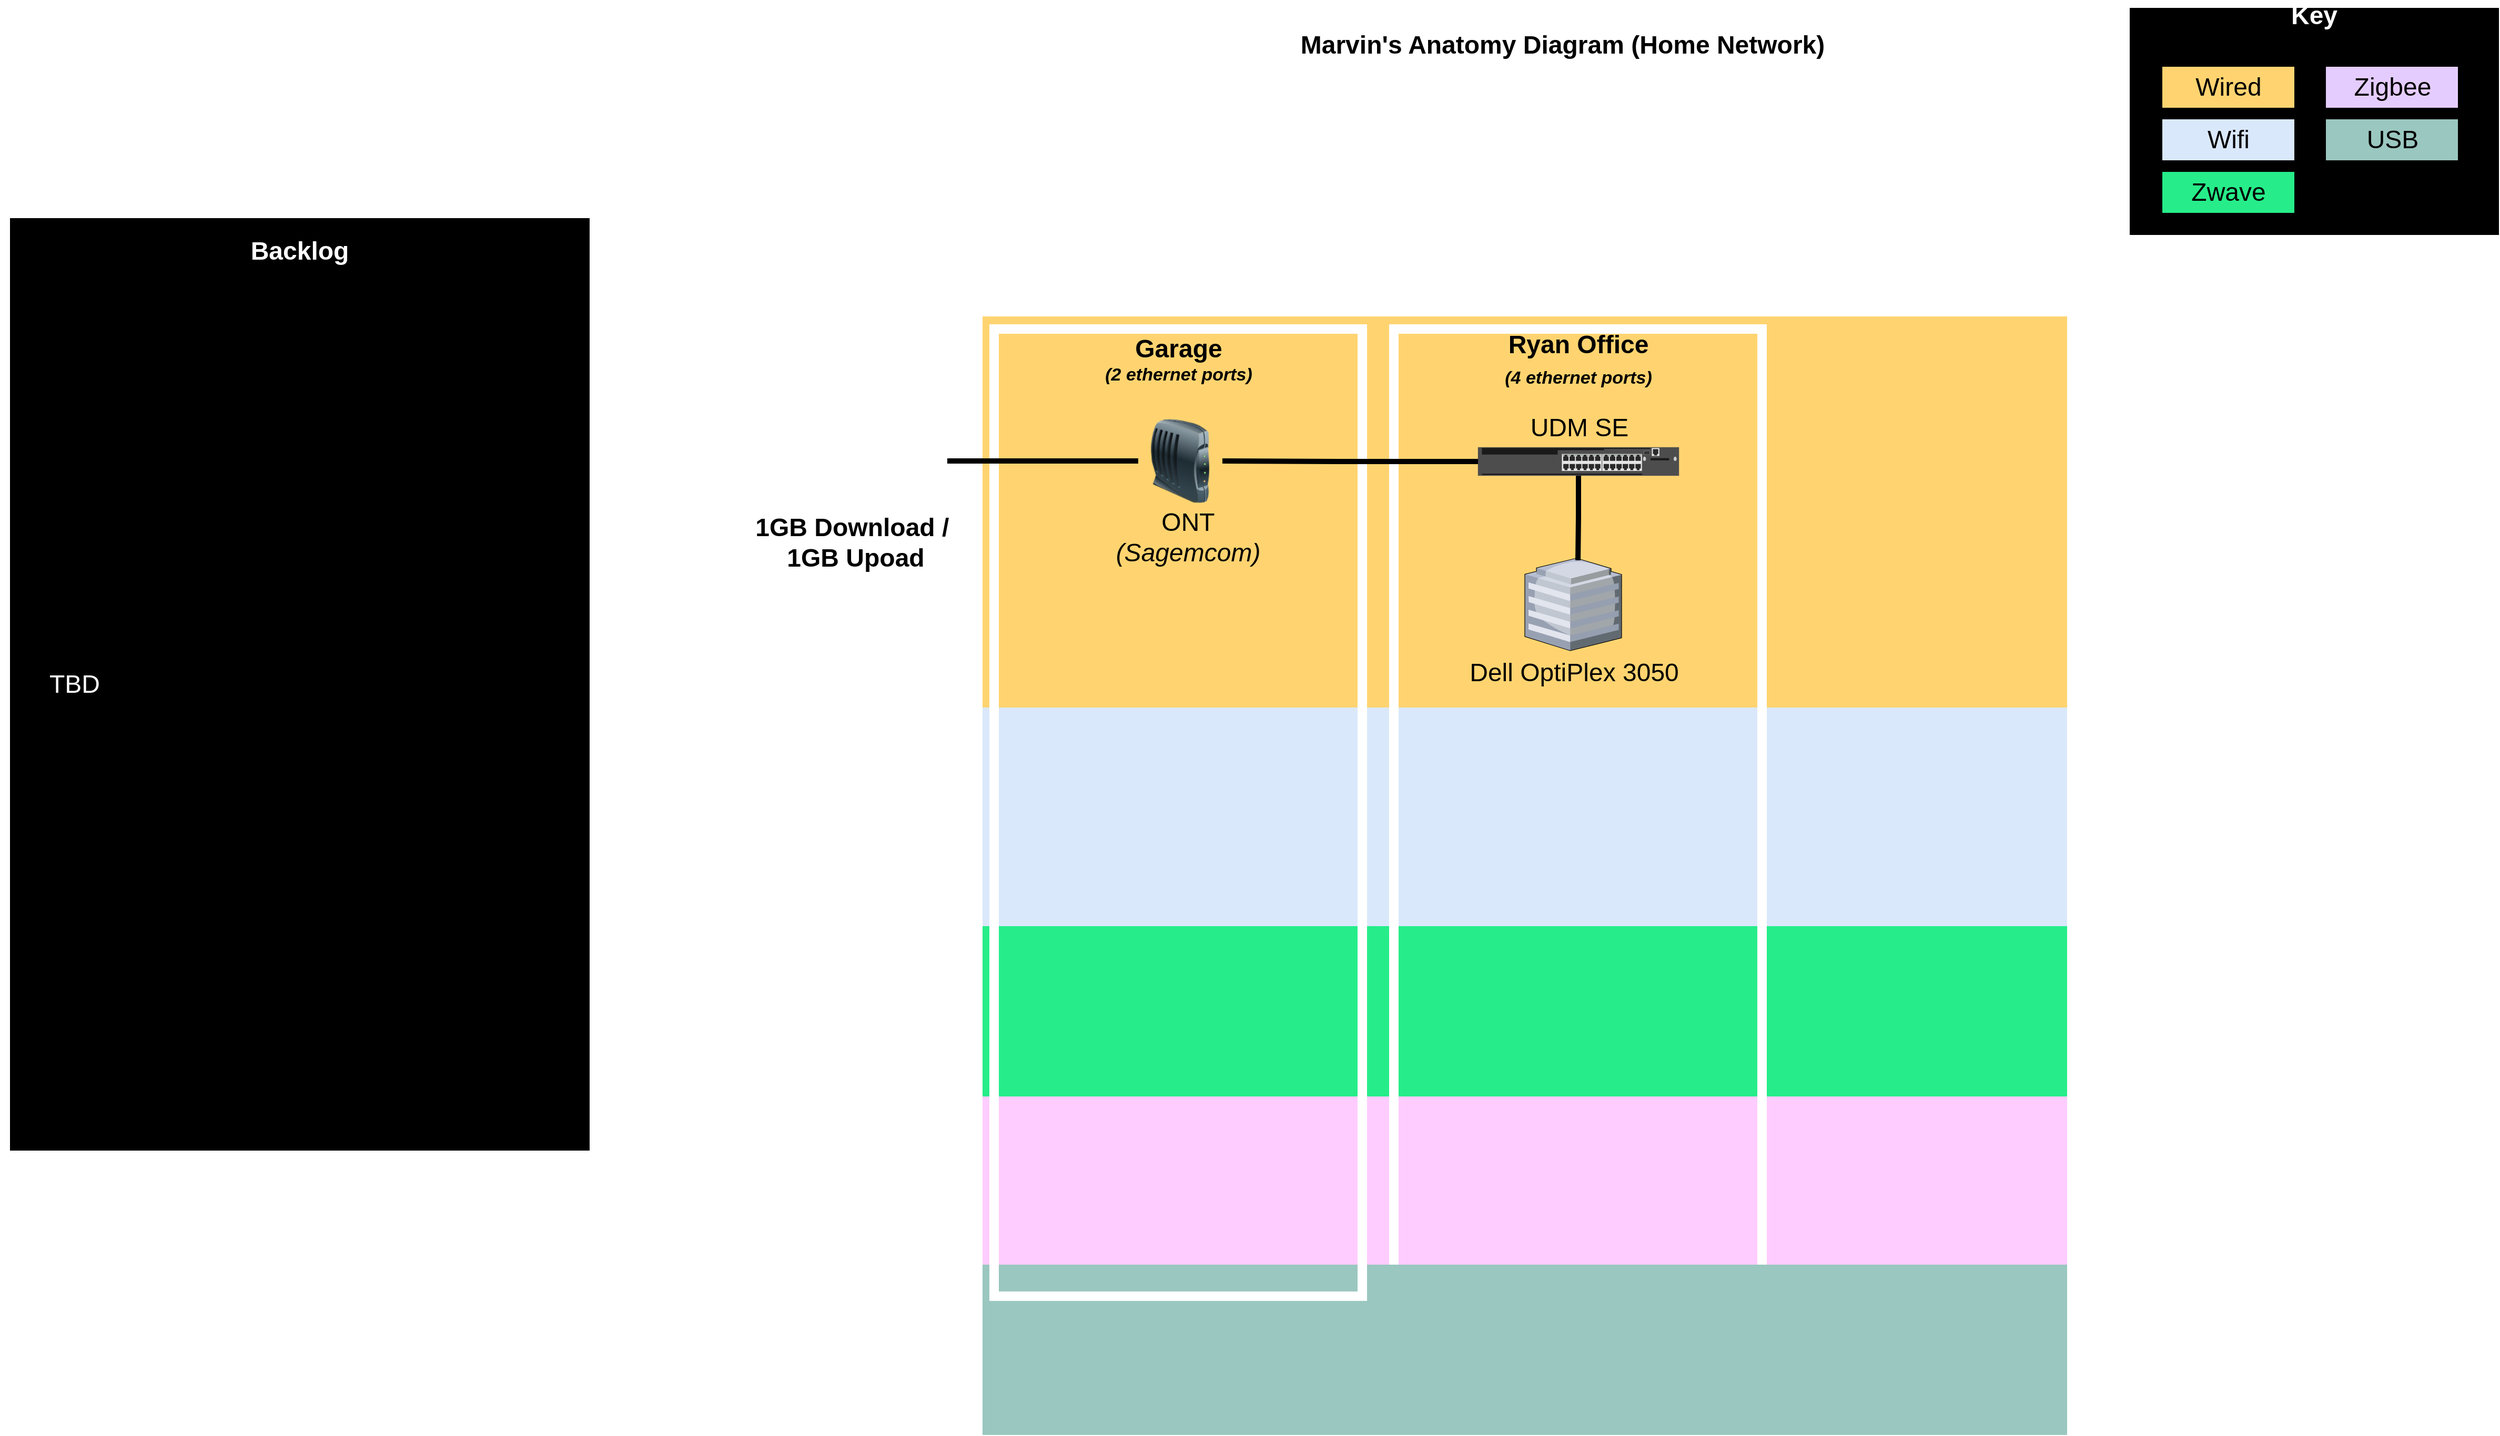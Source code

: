<mxfile version="24.0.7" type="github">
  <diagram name="Page-1" id="e3a06f82-3646-2815-327d-82caf3d4e204">
    <mxGraphModel dx="3584.5" dy="2530" grid="1" gridSize="10" guides="1" tooltips="1" connect="1" arrows="1" fold="1" page="1" pageScale="1.5" pageWidth="1169" pageHeight="826" background="none" math="0" shadow="0">
      <root>
        <mxCell id="0" style=";html=1;" />
        <mxCell id="1" style=";html=1;" parent="0" />
        <mxCell id="WdiiXtbUIXjyEcrqgwwM-25" value="" style="whiteSpace=wrap;html=1;fillColor=#FFCCFF;fontSize=14;strokeColor=none;verticalAlign=top;" parent="1" vertex="1">
          <mxGeometry x="179" y="840" width="1031" height="162" as="geometry" />
        </mxCell>
        <mxCell id="6a7d8f32e03d9370-59" value="" style="whiteSpace=wrap;html=1;fillColor=#26ED89;fontSize=14;strokeColor=none;verticalAlign=top;" parent="1" vertex="1">
          <mxGeometry x="179" y="678" width="1031" height="162" as="geometry" />
        </mxCell>
        <mxCell id="6a7d8f32e03d9370-58" value="" style="whiteSpace=wrap;html=1;fillColor=#dae8fc;fontSize=14;strokeColor=none;verticalAlign=top;" parent="1" vertex="1">
          <mxGeometry x="179" y="470" width="1031" height="208" as="geometry" />
        </mxCell>
        <mxCell id="6a7d8f32e03d9370-57" value="" style="whiteSpace=wrap;html=1;fillColor=#FFD470;gradientColor=none;fontSize=14;strokeColor=none;verticalAlign=top;" parent="1" vertex="1">
          <mxGeometry x="179" y="98" width="1031" height="372" as="geometry" />
        </mxCell>
        <mxCell id="WdiiXtbUIXjyEcrqgwwM-15" value="&lt;div&gt;&lt;font style=&quot;font-size: 24px;&quot;&gt;&lt;br&gt;&lt;/font&gt;&lt;/div&gt;" style="rounded=0;whiteSpace=wrap;html=1;fillColor=none;strokeColor=#FFFFFF;strokeWidth=9;" parent="1" vertex="1">
          <mxGeometry x="570" y="110" width="350" height="920" as="geometry" />
        </mxCell>
        <mxCell id="WdiiXtbUIXjyEcrqgwwM-27" value="" style="whiteSpace=wrap;html=1;fillColor=#9AC7BF;fontSize=14;strokeColor=none;verticalAlign=top;" parent="1" vertex="1">
          <mxGeometry x="179" y="1000" width="1031" height="162" as="geometry" />
        </mxCell>
        <mxCell id="6a7d8f32e03d9370-24" value="&lt;font style=&quot;font-size: 24px;&quot;&gt;Dell OptiPlex 3050&lt;/font&gt;" style="verticalLabelPosition=bottom;aspect=fixed;html=1;verticalAlign=top;strokeColor=none;shape=mxgraph.citrix.hq_enterprise;fillColor=#66B2FF;gradientColor=#0066CC;fontSize=14;" parent="1" vertex="1">
          <mxGeometry x="694.5" y="328" width="92" height="88" as="geometry" />
        </mxCell>
        <mxCell id="6a7d8f32e03d9370-62" value="Marvin&#39;s Anatomy Diagram (Home Network)" style="text;strokeColor=none;fillColor=none;html=1;fontSize=24;fontStyle=1;verticalAlign=middle;align=center;" parent="1" vertex="1">
          <mxGeometry x="190" y="-180" width="1080" height="40" as="geometry" />
        </mxCell>
        <mxCell id="WdiiXtbUIXjyEcrqgwwM-2" value="&lt;font color=&quot;#ffffff&quot; style=&quot;font-size: 24px;&quot;&gt;&lt;b&gt;Key&lt;/b&gt;&lt;/font&gt;&lt;div&gt;&lt;font color=&quot;#ffffff&quot; style=&quot;font-size: 24px;&quot;&gt;&lt;b&gt;&lt;br&gt;&lt;/b&gt;&lt;/font&gt;&lt;/div&gt;&lt;div&gt;&lt;font color=&quot;#ffffff&quot; style=&quot;font-size: 24px;&quot;&gt;&lt;b&gt;&lt;br&gt;&lt;/b&gt;&lt;/font&gt;&lt;/div&gt;&lt;div&gt;&lt;font color=&quot;#ffffff&quot; style=&quot;font-size: 24px;&quot;&gt;&lt;b&gt;&lt;br&gt;&lt;/b&gt;&lt;/font&gt;&lt;/div&gt;&lt;div&gt;&lt;font color=&quot;#ffffff&quot; style=&quot;font-size: 24px;&quot;&gt;&lt;b&gt;&lt;br&gt;&lt;/b&gt;&lt;/font&gt;&lt;/div&gt;&lt;div&gt;&lt;font color=&quot;#ffffff&quot; style=&quot;font-size: 24px;&quot;&gt;&lt;b&gt;&lt;br&gt;&lt;/b&gt;&lt;/font&gt;&lt;/div&gt;&lt;div&gt;&lt;font color=&quot;#ffffff&quot; style=&quot;font-size: 24px;&quot;&gt;&lt;b&gt;&lt;br&gt;&lt;/b&gt;&lt;/font&gt;&lt;/div&gt;&lt;div&gt;&lt;font style=&quot;font-size: 24px;&quot;&gt;&lt;br&gt;&lt;/font&gt;&lt;/div&gt;" style="rounded=0;whiteSpace=wrap;html=1;fillColor=#000000;" parent="1" vertex="1">
          <mxGeometry x="1270" y="-195" width="350" height="215" as="geometry" />
        </mxCell>
        <mxCell id="WdiiXtbUIXjyEcrqgwwM-4" value="&lt;font style=&quot;font-size: 24px;&quot;&gt;Wired&lt;/font&gt;" style="rounded=0;whiteSpace=wrap;html=1;fillColor=#FFD470;" parent="1" vertex="1">
          <mxGeometry x="1300" y="-140" width="126.5" height="40" as="geometry" />
        </mxCell>
        <mxCell id="WdiiXtbUIXjyEcrqgwwM-5" value="&lt;font style=&quot;font-size: 24px;&quot;&gt;Wifi&lt;/font&gt;" style="rounded=0;whiteSpace=wrap;html=1;fillColor=#DAE8FC;" parent="1" vertex="1">
          <mxGeometry x="1300" y="-90" width="126.5" height="40" as="geometry" />
        </mxCell>
        <mxCell id="WdiiXtbUIXjyEcrqgwwM-6" value="&lt;div&gt;&lt;font style=&quot;font-size: 24px;&quot;&gt;&lt;br&gt;&lt;/font&gt;&lt;/div&gt;" style="rounded=0;whiteSpace=wrap;html=1;fillColor=none;strokeColor=#FFFFFF;strokeWidth=9;" parent="1" vertex="1">
          <mxGeometry x="190" y="110" width="350" height="920" as="geometry" />
        </mxCell>
        <mxCell id="WdiiXtbUIXjyEcrqgwwM-8" value="Garage&lt;div style=&quot;font-size: 17px;&quot;&gt;&lt;font style=&quot;font-size: 17px;&quot;&gt;&lt;i&gt;(2 ethernet ports)&lt;/i&gt;&lt;/font&gt;&lt;/div&gt;" style="text;strokeColor=none;fillColor=none;html=1;fontSize=24;fontStyle=1;verticalAlign=middle;align=center;" parent="1" vertex="1">
          <mxGeometry x="270" y="119" width="190" height="40" as="geometry" />
        </mxCell>
        <mxCell id="WdiiXtbUIXjyEcrqgwwM-9" value="" style="shape=image;verticalLabelPosition=bottom;labelBackgroundColor=default;verticalAlign=top;aspect=fixed;imageAspect=0;image=https://upload.wikimedia.org/wikipedia/commons/1/1d/Frontier_Logo.png;" parent="1" vertex="1">
          <mxGeometry x="-30" y="200.5" width="175.49" height="70" as="geometry" />
        </mxCell>
        <mxCell id="WdiiXtbUIXjyEcrqgwwM-10" value="1GB Download /&amp;nbsp;&lt;div&gt;1GB Upoad&lt;/div&gt;" style="text;strokeColor=none;fillColor=none;html=1;fontSize=24;fontStyle=1;verticalAlign=middle;align=center;" parent="1" vertex="1">
          <mxGeometry x="-37.26" y="293" width="190" height="40" as="geometry" />
        </mxCell>
        <mxCell id="WdiiXtbUIXjyEcrqgwwM-11" style="edgeStyle=none;rounded=0;html=1;startSize=10;endSize=10;jettySize=auto;orthogonalLoop=1;fontSize=14;endArrow=none;endFill=0;strokeWidth=5;entryX=1;entryY=0.5;entryDx=0;entryDy=0;exitX=0;exitY=0.5;exitDx=0;exitDy=0;" parent="1" source="WdiiXtbUIXjyEcrqgwwM-12" target="WdiiXtbUIXjyEcrqgwwM-9" edge="1">
          <mxGeometry relative="1" as="geometry">
            <mxPoint x="260" y="231" as="sourcePoint" />
            <mxPoint x="1260.0" y="325.137" as="targetPoint" />
          </mxGeometry>
        </mxCell>
        <mxCell id="WdiiXtbUIXjyEcrqgwwM-12" value="" style="image;html=1;image=img/lib/clip_art/networking/Modem_128x128.png" parent="1" vertex="1">
          <mxGeometry x="327" y="195.5" width="80" height="80" as="geometry" />
        </mxCell>
        <mxCell id="WdiiXtbUIXjyEcrqgwwM-16" value="Ryan Office&lt;div&gt;&lt;i style=&quot;--tw-border-spacing-x: 0; --tw-border-spacing-y: 0; --tw-translate-x: 0; --tw-translate-y: 0; --tw-rotate: 0; --tw-skew-x: 0; --tw-skew-y: 0; --tw-scale-x: 1; --tw-scale-y: 1; --tw-pan-x: ; --tw-pan-y: ; --tw-pinch-zoom: ; --tw-scroll-snap-strictness: proximity; --tw-gradient-from-position: ; --tw-gradient-via-position: ; --tw-gradient-to-position: ; --tw-ordinal: ; --tw-slashed-zero: ; --tw-numeric-figure: ; --tw-numeric-spacing: ; --tw-numeric-fraction: ; --tw-ring-inset: ; --tw-ring-offset-width: 0px; --tw-ring-offset-color: #fff; --tw-ring-color: rgb(59 130 246 / .5); --tw-ring-offset-shadow: 0 0 #0000; --tw-ring-shadow: 0 0 #0000; --tw-shadow: 0 0 #0000; --tw-shadow-colored: 0 0 #0000; --tw-blur: ; --tw-brightness: ; --tw-contrast: ; --tw-grayscale: ; --tw-hue-rotate: ; --tw-invert: ; --tw-saturate: ; --tw-sepia: ; --tw-drop-shadow: ; --tw-backdrop-blur: ; --tw-backdrop-brightness: ; --tw-backdrop-contrast: ; --tw-backdrop-grayscale: ; --tw-backdrop-hue-rotate: ; --tw-backdrop-invert: ; --tw-backdrop-opacity: ; --tw-backdrop-saturate: ; --tw-backdrop-sepia: ; font-size: 17px;&quot;&gt;(4 ethernet ports)&lt;/i&gt;&lt;br&gt;&lt;/div&gt;" style="text;strokeColor=none;fillColor=none;html=1;fontSize=24;fontStyle=1;verticalAlign=middle;align=center;" parent="1" vertex="1">
          <mxGeometry x="650" y="119" width="190" height="40" as="geometry" />
        </mxCell>
        <mxCell id="WdiiXtbUIXjyEcrqgwwM-17" value="ONT&lt;div&gt;&lt;i&gt;(Sagemcom)&lt;/i&gt;&lt;/div&gt;" style="text;strokeColor=none;fillColor=none;html=1;fontSize=24;fontStyle=0;verticalAlign=middle;align=center;" parent="1" vertex="1">
          <mxGeometry x="279" y="288" width="190" height="40" as="geometry" />
        </mxCell>
        <mxCell id="WdiiXtbUIXjyEcrqgwwM-18" value="" style="html=1;verticalLabelPosition=bottom;verticalAlign=top;outlineConnect=0;shadow=0;dashed=0;shape=mxgraph.rack.hpe_aruba.switches.jl071a_hpe_aruba_3810m_24_port_gt_1_slot_switch;" parent="1" vertex="1">
          <mxGeometry x="650" y="222.5" width="191" height="27" as="geometry" />
        </mxCell>
        <mxCell id="WdiiXtbUIXjyEcrqgwwM-20" style="edgeStyle=orthogonalEdgeStyle;rounded=0;html=1;startSize=10;endSize=10;jettySize=auto;orthogonalLoop=1;fontSize=14;endArrow=none;endFill=0;strokeWidth=5;entryX=1;entryY=0.5;entryDx=0;entryDy=0;" parent="1" source="WdiiXtbUIXjyEcrqgwwM-18" target="WdiiXtbUIXjyEcrqgwwM-12" edge="1">
          <mxGeometry relative="1" as="geometry">
            <mxPoint x="270" y="241" as="sourcePoint" />
            <mxPoint x="155" y="241" as="targetPoint" />
          </mxGeometry>
        </mxCell>
        <mxCell id="WdiiXtbUIXjyEcrqgwwM-21" value="UDM SE" style="text;strokeColor=none;fillColor=none;html=1;fontSize=24;fontStyle=0;verticalAlign=middle;align=center;" parent="1" vertex="1">
          <mxGeometry x="650.5" y="183.75" width="190" height="40" as="geometry" />
        </mxCell>
        <mxCell id="WdiiXtbUIXjyEcrqgwwM-24" value="&lt;font style=&quot;font-size: 24px;&quot;&gt;Zwave&lt;/font&gt;" style="rounded=0;whiteSpace=wrap;html=1;fillColor=#26ED89;fillStyle=solid;" parent="1" vertex="1">
          <mxGeometry x="1300" y="-40" width="126.5" height="40" as="geometry" />
        </mxCell>
        <mxCell id="WdiiXtbUIXjyEcrqgwwM-26" value="&lt;font style=&quot;font-size: 24px;&quot;&gt;Zigbee&lt;/font&gt;" style="rounded=0;whiteSpace=wrap;html=1;fillColor=#E5CCFF;fillStyle=solid;" parent="1" vertex="1">
          <mxGeometry x="1455.5" y="-140" width="126.5" height="40" as="geometry" />
        </mxCell>
        <mxCell id="WdiiXtbUIXjyEcrqgwwM-28" value="&lt;font style=&quot;font-size: 24px;&quot;&gt;USB&lt;/font&gt;" style="rounded=0;whiteSpace=wrap;html=1;fillColor=#9AC7BF;fillStyle=solid;" parent="1" vertex="1">
          <mxGeometry x="1455.5" y="-90" width="126.5" height="40" as="geometry" />
        </mxCell>
        <mxCell id="WdiiXtbUIXjyEcrqgwwM-29" style="edgeStyle=orthogonalEdgeStyle;rounded=0;html=1;startSize=10;endSize=10;jettySize=auto;orthogonalLoop=1;fontSize=14;endArrow=none;endFill=0;strokeWidth=5;entryX=0.549;entryY=0.023;entryDx=0;entryDy=0;entryPerimeter=0;" parent="1" source="WdiiXtbUIXjyEcrqgwwM-18" target="6a7d8f32e03d9370-24" edge="1">
          <mxGeometry relative="1" as="geometry">
            <mxPoint x="660" y="246" as="sourcePoint" />
            <mxPoint x="1070" y="-10" as="targetPoint" />
          </mxGeometry>
        </mxCell>
        <mxCell id="WdiiXtbUIXjyEcrqgwwM-32" value="&lt;ul&gt;&lt;li&gt;&lt;font style=&quot;font-size: 24px;&quot; color=&quot;#ffffff&quot;&gt;TBD&lt;/font&gt;&lt;/li&gt;&lt;/ul&gt;" style="rounded=0;whiteSpace=wrap;html=1;fillColor=#000000;strokeColor=#FFFFFF;strokeWidth=9;align=left;" parent="1" vertex="1">
          <mxGeometry x="-750" width="560" height="896" as="geometry" />
        </mxCell>
        <mxCell id="6mADTqDHRThJPo2TMIRi-1" value="&lt;h2 style=&quot;--tw-border-spacing-x: 0; --tw-border-spacing-y: 0; --tw-translate-x: 0; --tw-translate-y: 0; --tw-rotate: 0; --tw-skew-x: 0; --tw-skew-y: 0; --tw-scale-x: 1; --tw-scale-y: 1; --tw-pan-x: ; --tw-pan-y: ; --tw-pinch-zoom: ; --tw-scroll-snap-strictness: proximity; --tw-gradient-from-position: ; --tw-gradient-via-position: ; --tw-gradient-to-position: ; --tw-ordinal: ; --tw-slashed-zero: ; --tw-numeric-figure: ; --tw-numeric-spacing: ; --tw-numeric-fraction: ; --tw-ring-inset: ; --tw-ring-offset-width: 0px; --tw-ring-offset-color: #fff; --tw-ring-color: rgb(59 130 246 / .5); --tw-ring-offset-shadow: 0 0 #0000; --tw-ring-shadow: 0 0 #0000; --tw-shadow: 0 0 #0000; --tw-shadow-colored: 0 0 #0000; --tw-blur: ; --tw-brightness: ; --tw-contrast: ; --tw-grayscale: ; --tw-hue-rotate: ; --tw-invert: ; --tw-saturate: ; --tw-sepia: ; --tw-drop-shadow: ; --tw-backdrop-blur: ; --tw-backdrop-brightness: ; --tw-backdrop-contrast: ; --tw-backdrop-grayscale: ; --tw-backdrop-hue-rotate: ; --tw-backdrop-invert: ; --tw-backdrop-opacity: ; --tw-backdrop-saturate: ; --tw-backdrop-sepia: ; color: rgb(0, 0, 0); font-family: Helvetica; font-style: normal; font-variant-ligatures: normal; font-variant-caps: normal; letter-spacing: normal; orphans: 2; text-indent: 0px; text-transform: none; widows: 2; word-spacing: 0px; -webkit-text-stroke-width: 0px; white-space: normal; text-decoration-thickness: initial; text-decoration-style: initial; text-decoration-color: initial;&quot;&gt;&lt;font color=&quot;#ffffff&quot; style=&quot;--tw-border-spacing-x: 0; --tw-border-spacing-y: 0; --tw-translate-x: 0; --tw-translate-y: 0; --tw-rotate: 0; --tw-skew-x: 0; --tw-skew-y: 0; --tw-scale-x: 1; --tw-scale-y: 1; --tw-pan-x: ; --tw-pan-y: ; --tw-pinch-zoom: ; --tw-scroll-snap-strictness: proximity; --tw-gradient-from-position: ; --tw-gradient-via-position: ; --tw-gradient-to-position: ; --tw-ordinal: ; --tw-slashed-zero: ; --tw-numeric-figure: ; --tw-numeric-spacing: ; --tw-numeric-fraction: ; --tw-ring-inset: ; --tw-ring-offset-width: 0px; --tw-ring-offset-color: #fff; --tw-ring-color: rgb(59 130 246 / .5); --tw-ring-offset-shadow: 0 0 #0000; --tw-ring-shadow: 0 0 #0000; --tw-shadow: 0 0 #0000; --tw-shadow-colored: 0 0 #0000; --tw-blur: ; --tw-brightness: ; --tw-contrast: ; --tw-grayscale: ; --tw-hue-rotate: ; --tw-invert: ; --tw-saturate: ; --tw-sepia: ; --tw-drop-shadow: ; --tw-backdrop-blur: ; --tw-backdrop-brightness: ; --tw-backdrop-contrast: ; --tw-backdrop-grayscale: ; --tw-backdrop-hue-rotate: ; --tw-backdrop-invert: ; --tw-backdrop-opacity: ; --tw-backdrop-saturate: ; --tw-backdrop-sepia: ; font-size: 24px; background-color: rgb(0, 0, 0);&quot;&gt;Backlog&lt;/font&gt;&lt;/h2&gt;" style="text;whiteSpace=wrap;html=1;align=center;" vertex="1" parent="1">
          <mxGeometry x="-535" width="130" height="80" as="geometry" />
        </mxCell>
      </root>
    </mxGraphModel>
  </diagram>
</mxfile>
